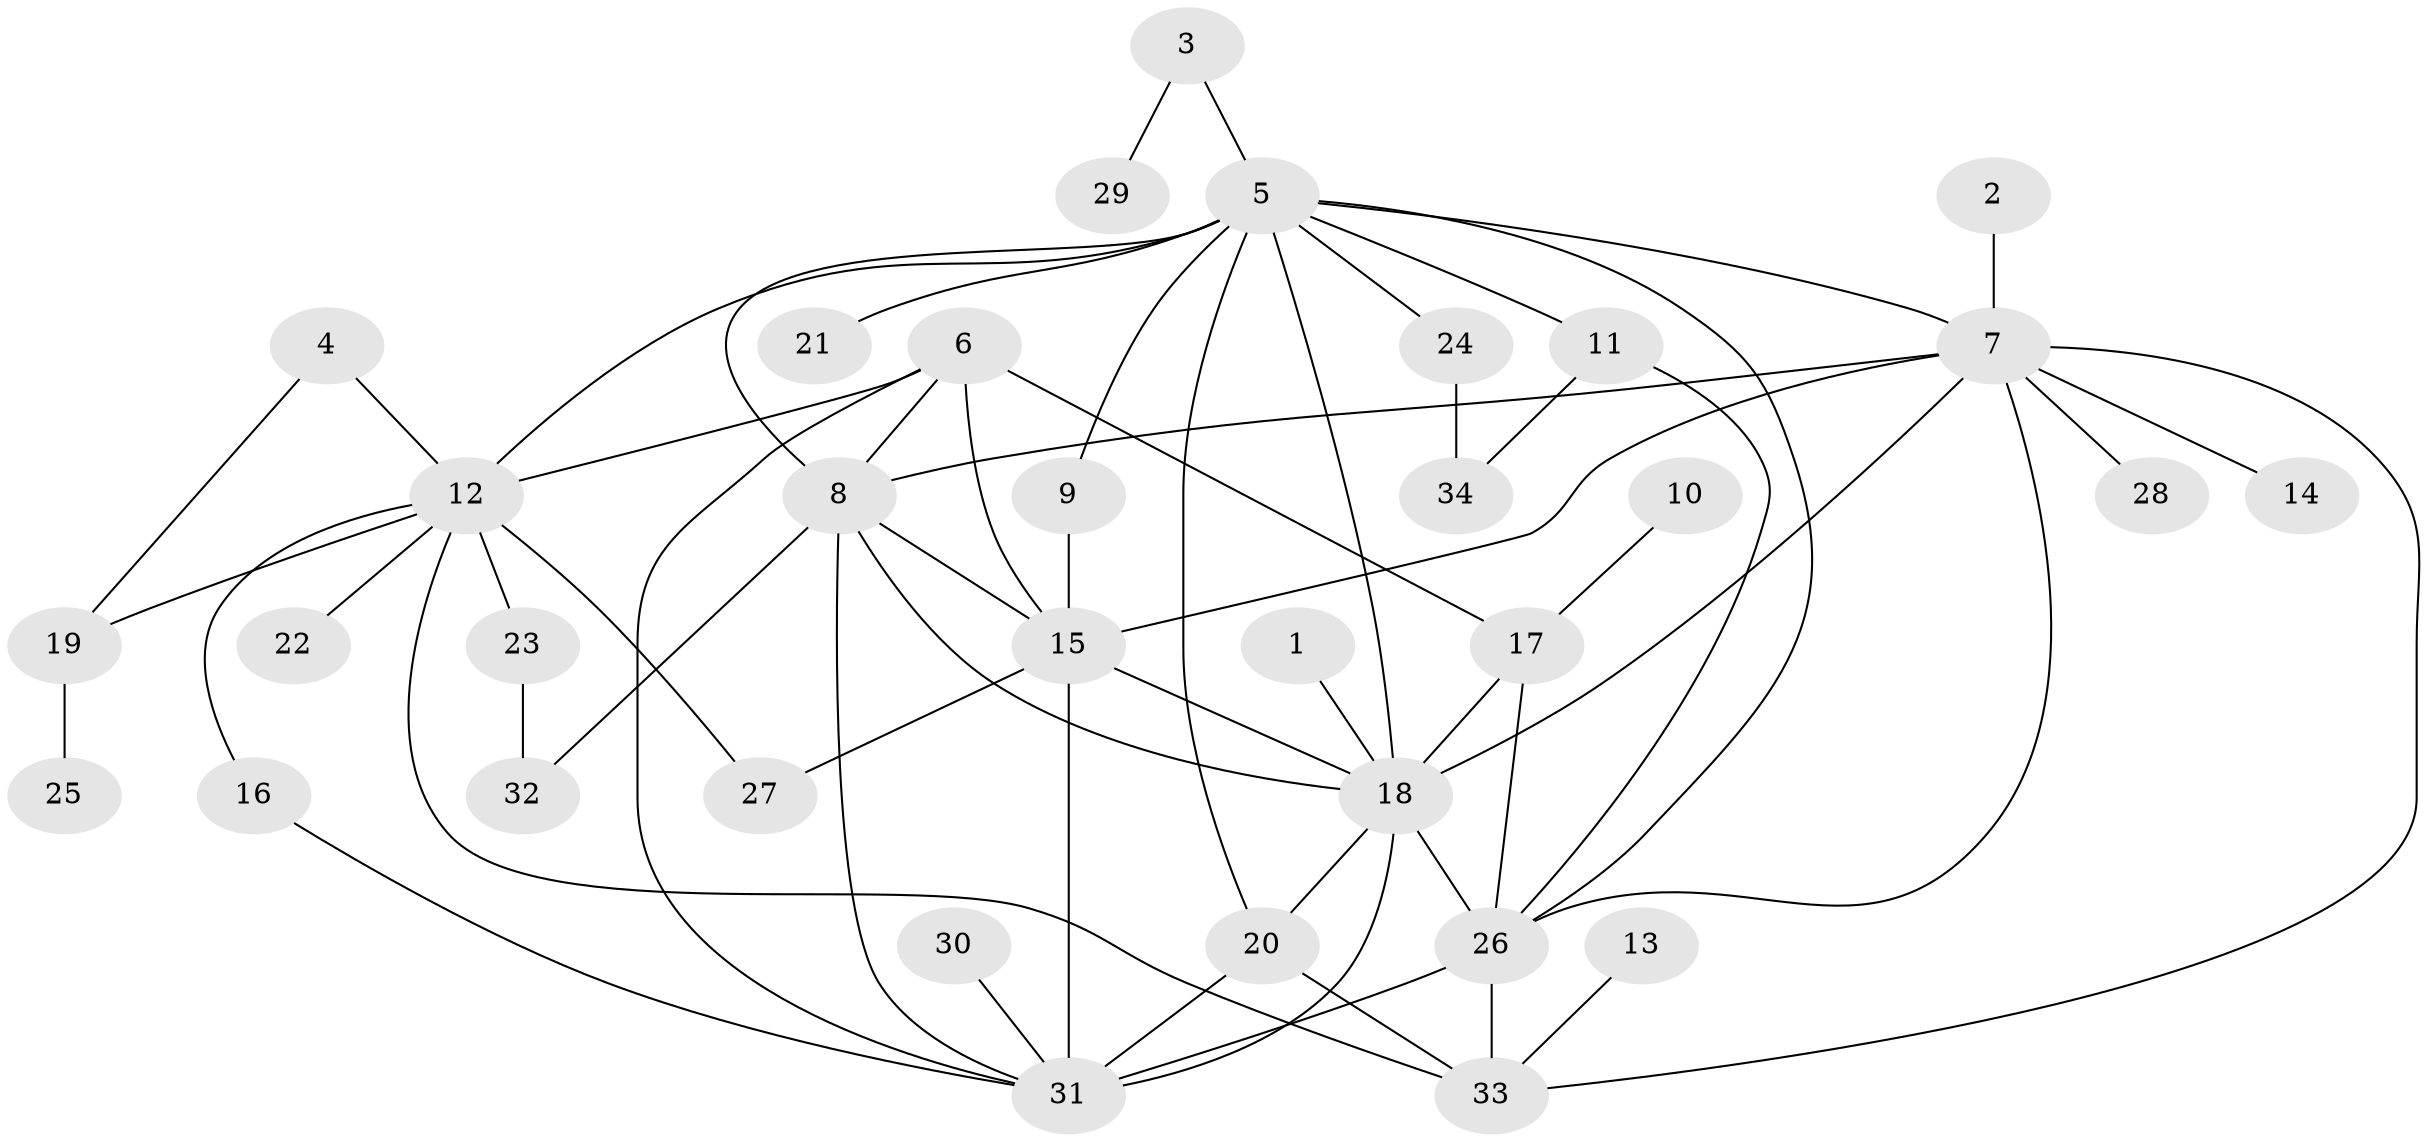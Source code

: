 // original degree distribution, {10: 0.029850746268656716, 13: 0.04477611940298507, 14: 0.014925373134328358, 1: 0.3582089552238806, 5: 0.05970149253731343, 2: 0.29850746268656714, 4: 0.04477611940298507, 6: 0.029850746268656716, 3: 0.1044776119402985, 8: 0.014925373134328358}
// Generated by graph-tools (version 1.1) at 2025/01/03/09/25 03:01:45]
// undirected, 34 vertices, 60 edges
graph export_dot {
graph [start="1"]
  node [color=gray90,style=filled];
  1;
  2;
  3;
  4;
  5;
  6;
  7;
  8;
  9;
  10;
  11;
  12;
  13;
  14;
  15;
  16;
  17;
  18;
  19;
  20;
  21;
  22;
  23;
  24;
  25;
  26;
  27;
  28;
  29;
  30;
  31;
  32;
  33;
  34;
  1 -- 18 [weight=1.0];
  2 -- 7 [weight=1.0];
  3 -- 5 [weight=1.0];
  3 -- 29 [weight=1.0];
  4 -- 12 [weight=1.0];
  4 -- 19 [weight=1.0];
  5 -- 7 [weight=1.0];
  5 -- 8 [weight=1.0];
  5 -- 9 [weight=1.0];
  5 -- 11 [weight=1.0];
  5 -- 12 [weight=1.0];
  5 -- 18 [weight=1.0];
  5 -- 20 [weight=1.0];
  5 -- 21 [weight=1.0];
  5 -- 24 [weight=1.0];
  5 -- 26 [weight=1.0];
  6 -- 8 [weight=1.0];
  6 -- 12 [weight=1.0];
  6 -- 15 [weight=1.0];
  6 -- 17 [weight=1.0];
  6 -- 31 [weight=1.0];
  7 -- 8 [weight=2.0];
  7 -- 14 [weight=1.0];
  7 -- 15 [weight=1.0];
  7 -- 18 [weight=1.0];
  7 -- 26 [weight=1.0];
  7 -- 28 [weight=1.0];
  7 -- 33 [weight=1.0];
  8 -- 15 [weight=1.0];
  8 -- 18 [weight=1.0];
  8 -- 31 [weight=1.0];
  8 -- 32 [weight=1.0];
  9 -- 15 [weight=1.0];
  10 -- 17 [weight=1.0];
  11 -- 26 [weight=1.0];
  11 -- 34 [weight=1.0];
  12 -- 16 [weight=1.0];
  12 -- 19 [weight=1.0];
  12 -- 22 [weight=1.0];
  12 -- 23 [weight=2.0];
  12 -- 27 [weight=1.0];
  12 -- 33 [weight=1.0];
  13 -- 33 [weight=1.0];
  15 -- 18 [weight=1.0];
  15 -- 27 [weight=1.0];
  15 -- 31 [weight=3.0];
  16 -- 31 [weight=1.0];
  17 -- 18 [weight=1.0];
  17 -- 26 [weight=1.0];
  18 -- 20 [weight=1.0];
  18 -- 26 [weight=2.0];
  18 -- 31 [weight=1.0];
  19 -- 25 [weight=1.0];
  20 -- 31 [weight=1.0];
  20 -- 33 [weight=1.0];
  23 -- 32 [weight=1.0];
  24 -- 34 [weight=1.0];
  26 -- 31 [weight=2.0];
  26 -- 33 [weight=1.0];
  30 -- 31 [weight=1.0];
}
